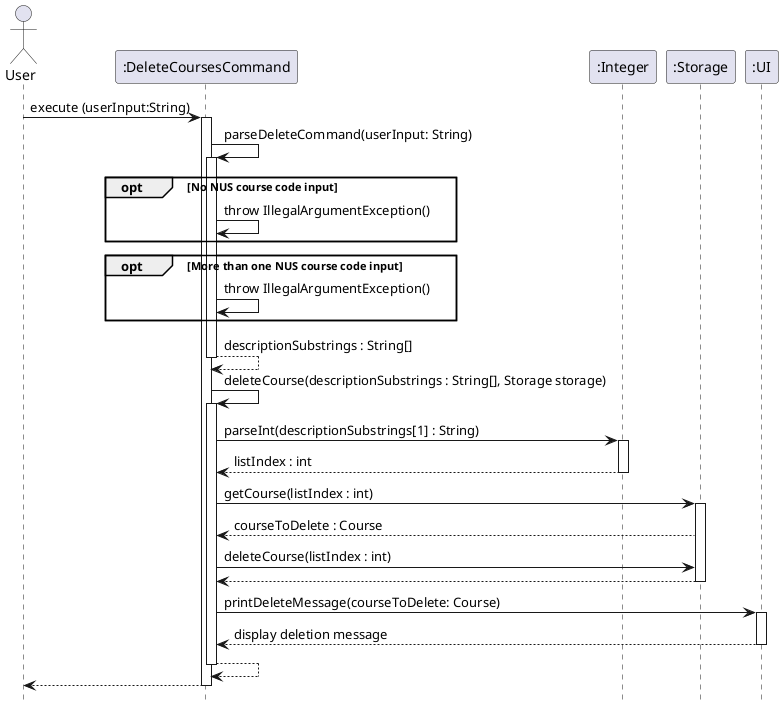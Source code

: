 @startuml
hide footbox

actor User
participant ":DeleteCoursesCommand" as DeleteCoursesCommand
participant ":Integer" as Integer
participant ":Storage" as Storage
participant ":UI" as UI

User -> DeleteCoursesCommand: execute (userInput:String)
activate DeleteCoursesCommand

DeleteCoursesCommand -> DeleteCoursesCommand: parseDeleteCommand(userInput: String)
activate DeleteCoursesCommand
opt No NUS course code input
    DeleteCoursesCommand->DeleteCoursesCommand: throw IllegalArgumentException()
end
opt More than one NUS course code input
    DeleteCoursesCommand->DeleteCoursesCommand: throw IllegalArgumentException()
end
return descriptionSubstrings : String[]

DeleteCoursesCommand -> DeleteCoursesCommand: deleteCourse(descriptionSubstrings : String[], Storage storage)
activate DeleteCoursesCommand

DeleteCoursesCommand -> Integer: parseInt(descriptionSubstrings[1] : String)
activate Integer
return listIndex : int

DeleteCoursesCommand -> Storage: getCourse(listIndex : int)
activate Storage
Storage --> DeleteCoursesCommand: courseToDelete : Course
DeleteCoursesCommand -> Storage: deleteCourse(listIndex : int)
Storage --> DeleteCoursesCommand
deactivate Storage

DeleteCoursesCommand -> UI: printDeleteMessage(courseToDelete: Course)
activate UI
UI --> DeleteCoursesCommand: display deletion message
deactivate UI

DeleteCoursesCommand --> DeleteCoursesCommand
deactivate DeleteCoursesCommand

DeleteCoursesCommand --> User
deactivate DeleteCoursesCommand
@enduml